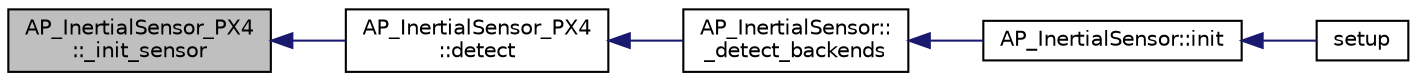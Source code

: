digraph "AP_InertialSensor_PX4::_init_sensor"
{
 // INTERACTIVE_SVG=YES
  edge [fontname="Helvetica",fontsize="10",labelfontname="Helvetica",labelfontsize="10"];
  node [fontname="Helvetica",fontsize="10",shape=record];
  rankdir="LR";
  Node1 [label="AP_InertialSensor_PX4\l::_init_sensor",height=0.2,width=0.4,color="black", fillcolor="grey75", style="filled" fontcolor="black"];
  Node1 -> Node2 [dir="back",color="midnightblue",fontsize="10",style="solid",fontname="Helvetica"];
  Node2 [label="AP_InertialSensor_PX4\l::detect",height=0.2,width=0.4,color="black", fillcolor="white", style="filled",URL="$classAP__InertialSensor__PX4.html#a7e0a8d5f569f58343aa4d2c1c217a3bc"];
  Node2 -> Node3 [dir="back",color="midnightblue",fontsize="10",style="solid",fontname="Helvetica"];
  Node3 [label="AP_InertialSensor::\l_detect_backends",height=0.2,width=0.4,color="black", fillcolor="white", style="filled",URL="$classAP__InertialSensor.html#abcf5d2923286a28097d2b3f8ca18e915"];
  Node3 -> Node4 [dir="back",color="midnightblue",fontsize="10",style="solid",fontname="Helvetica"];
  Node4 [label="AP_InertialSensor::init",height=0.2,width=0.4,color="black", fillcolor="white", style="filled",URL="$classAP__InertialSensor.html#ab0534f593e07f2d483ddd8c2b1bbf4d9"];
  Node4 -> Node5 [dir="back",color="midnightblue",fontsize="10",style="solid",fontname="Helvetica"];
  Node5 [label="setup",height=0.2,width=0.4,color="black", fillcolor="white", style="filled",URL="$AHRS__Test_8pde.html#a7dfd9b79bc5a37d7df40207afbc5431f"];
}
